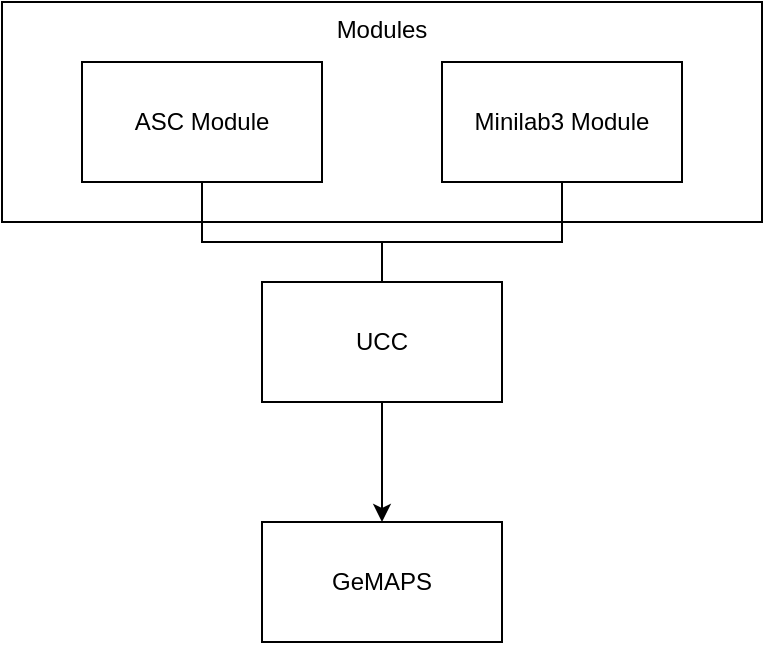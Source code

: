 <mxfile>
    <diagram id="Od4XKmsBK_Dkbbc7G0pN" name="Page-1">
        <mxGraphModel dx="1084" dy="779" grid="1" gridSize="10" guides="1" tooltips="1" connect="1" arrows="1" fold="1" page="1" pageScale="1" pageWidth="850" pageHeight="1100" math="0" shadow="0">
            <root>
                <mxCell id="0"/>
                <mxCell id="1" parent="0"/>
                <mxCell id="7" value="Modules" style="whiteSpace=wrap;html=1;verticalAlign=top;" parent="1" vertex="1">
                    <mxGeometry x="30" y="80" width="380" height="110" as="geometry"/>
                </mxCell>
                <mxCell id="9" style="edgeStyle=none;html=1;endArrow=none;endFill=0;exitX=0.5;exitY=1;exitDx=0;exitDy=0;rounded=0;" parent="1" source="2" target="4" edge="1">
                    <mxGeometry relative="1" as="geometry">
                        <Array as="points">
                            <mxPoint x="130" y="200"/>
                            <mxPoint x="180" y="200"/>
                            <mxPoint x="220" y="200"/>
                        </Array>
                    </mxGeometry>
                </mxCell>
                <mxCell id="2" value="ASC Module" style="whiteSpace=wrap;html=1;" parent="1" vertex="1">
                    <mxGeometry x="70" y="110" width="120" height="60" as="geometry"/>
                </mxCell>
                <mxCell id="3" value="Minilab3 Module" style="whiteSpace=wrap;html=1;" parent="1" vertex="1">
                    <mxGeometry x="250" y="110" width="120" height="60" as="geometry"/>
                </mxCell>
                <mxCell id="10" style="edgeStyle=none;html=1;" parent="1" source="4" target="5" edge="1">
                    <mxGeometry relative="1" as="geometry"/>
                </mxCell>
                <mxCell id="4" value="UCC" style="whiteSpace=wrap;html=1;" parent="1" vertex="1">
                    <mxGeometry x="160" y="220" width="120" height="60" as="geometry"/>
                </mxCell>
                <mxCell id="5" value="GeMAPS&lt;br&gt;" style="whiteSpace=wrap;html=1;" parent="1" vertex="1">
                    <mxGeometry x="160" y="340" width="120" height="60" as="geometry"/>
                </mxCell>
                <mxCell id="12" style="edgeStyle=none;html=1;endArrow=none;endFill=0;exitX=0.5;exitY=1;exitDx=0;exitDy=0;entryX=0.5;entryY=0;entryDx=0;entryDy=0;rounded=0;" parent="1" source="3" target="4" edge="1">
                    <mxGeometry relative="1" as="geometry">
                        <mxPoint x="140" y="180" as="sourcePoint"/>
                        <mxPoint x="230" y="230" as="targetPoint"/>
                        <Array as="points">
                            <mxPoint x="310" y="200"/>
                            <mxPoint x="260" y="200"/>
                            <mxPoint x="220" y="200"/>
                        </Array>
                    </mxGeometry>
                </mxCell>
            </root>
        </mxGraphModel>
    </diagram>
</mxfile>